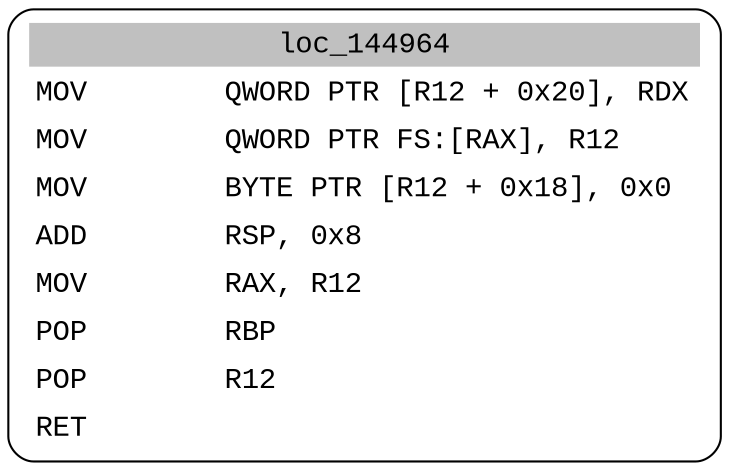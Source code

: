 digraph asm_graph {
1941 [
shape="Mrecord" fontname="Courier New"label =<<table border="0" cellborder="0" cellpadding="3"><tr><td align="center" colspan="2" bgcolor="grey">loc_144964</td></tr><tr><td align="left">MOV        QWORD PTR [R12 + 0x20], RDX</td></tr><tr><td align="left">MOV        QWORD PTR FS:[RAX], R12</td></tr><tr><td align="left">MOV        BYTE PTR [R12 + 0x18], 0x0</td></tr><tr><td align="left">ADD        RSP, 0x8</td></tr><tr><td align="left">MOV        RAX, R12</td></tr><tr><td align="left">POP        RBP</td></tr><tr><td align="left">POP        R12</td></tr><tr><td align="left">RET        </td></tr></table>> ];
}